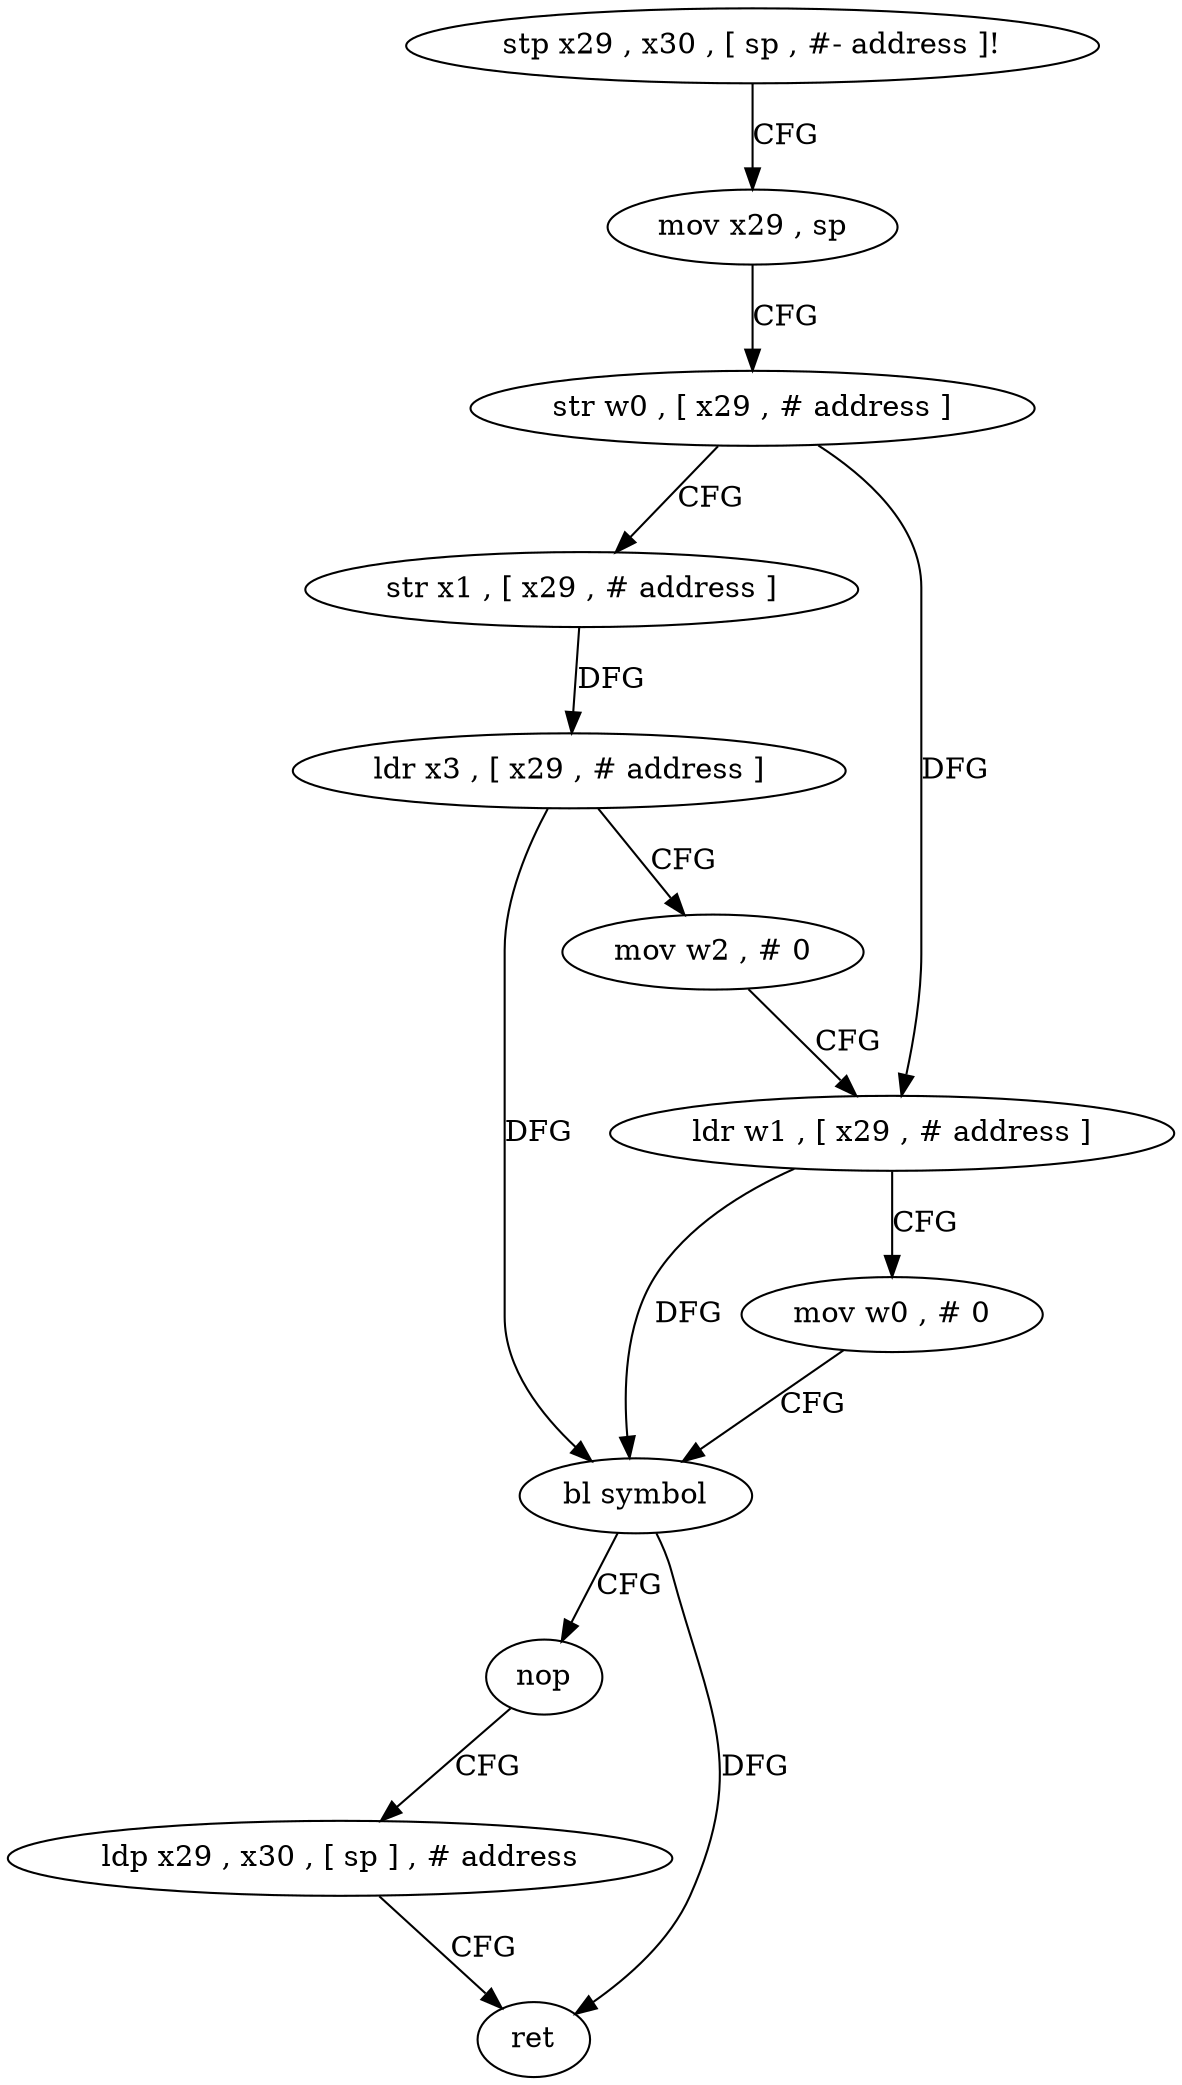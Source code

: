 digraph "func" {
"4248760" [label = "stp x29 , x30 , [ sp , #- address ]!" ]
"4248764" [label = "mov x29 , sp" ]
"4248768" [label = "str w0 , [ x29 , # address ]" ]
"4248772" [label = "str x1 , [ x29 , # address ]" ]
"4248776" [label = "ldr x3 , [ x29 , # address ]" ]
"4248780" [label = "mov w2 , # 0" ]
"4248784" [label = "ldr w1 , [ x29 , # address ]" ]
"4248788" [label = "mov w0 , # 0" ]
"4248792" [label = "bl symbol" ]
"4248796" [label = "nop" ]
"4248800" [label = "ldp x29 , x30 , [ sp ] , # address" ]
"4248804" [label = "ret" ]
"4248760" -> "4248764" [ label = "CFG" ]
"4248764" -> "4248768" [ label = "CFG" ]
"4248768" -> "4248772" [ label = "CFG" ]
"4248768" -> "4248784" [ label = "DFG" ]
"4248772" -> "4248776" [ label = "DFG" ]
"4248776" -> "4248780" [ label = "CFG" ]
"4248776" -> "4248792" [ label = "DFG" ]
"4248780" -> "4248784" [ label = "CFG" ]
"4248784" -> "4248788" [ label = "CFG" ]
"4248784" -> "4248792" [ label = "DFG" ]
"4248788" -> "4248792" [ label = "CFG" ]
"4248792" -> "4248796" [ label = "CFG" ]
"4248792" -> "4248804" [ label = "DFG" ]
"4248796" -> "4248800" [ label = "CFG" ]
"4248800" -> "4248804" [ label = "CFG" ]
}

